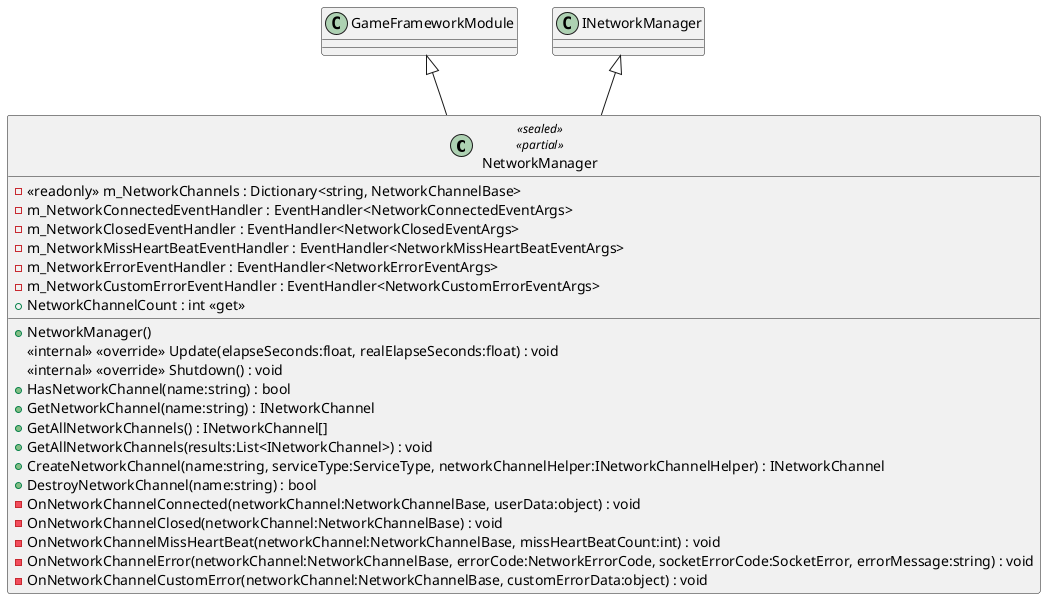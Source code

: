 @startuml
class NetworkManager <<sealed>> <<partial>> {
    - <<readonly>> m_NetworkChannels : Dictionary<string, NetworkChannelBase>
    - m_NetworkConnectedEventHandler : EventHandler<NetworkConnectedEventArgs>
    - m_NetworkClosedEventHandler : EventHandler<NetworkClosedEventArgs>
    - m_NetworkMissHeartBeatEventHandler : EventHandler<NetworkMissHeartBeatEventArgs>
    - m_NetworkErrorEventHandler : EventHandler<NetworkErrorEventArgs>
    - m_NetworkCustomErrorEventHandler : EventHandler<NetworkCustomErrorEventArgs>
    + NetworkManager()
    + NetworkChannelCount : int <<get>>
    <<internal>> <<override>> Update(elapseSeconds:float, realElapseSeconds:float) : void
    <<internal>> <<override>> Shutdown() : void
    + HasNetworkChannel(name:string) : bool
    + GetNetworkChannel(name:string) : INetworkChannel
    + GetAllNetworkChannels() : INetworkChannel[]
    + GetAllNetworkChannels(results:List<INetworkChannel>) : void
    + CreateNetworkChannel(name:string, serviceType:ServiceType, networkChannelHelper:INetworkChannelHelper) : INetworkChannel
    + DestroyNetworkChannel(name:string) : bool
    - OnNetworkChannelConnected(networkChannel:NetworkChannelBase, userData:object) : void
    - OnNetworkChannelClosed(networkChannel:NetworkChannelBase) : void
    - OnNetworkChannelMissHeartBeat(networkChannel:NetworkChannelBase, missHeartBeatCount:int) : void
    - OnNetworkChannelError(networkChannel:NetworkChannelBase, errorCode:NetworkErrorCode, socketErrorCode:SocketError, errorMessage:string) : void
    - OnNetworkChannelCustomError(networkChannel:NetworkChannelBase, customErrorData:object) : void
}
GameFrameworkModule <|-- NetworkManager
INetworkManager <|-- NetworkManager
@enduml
